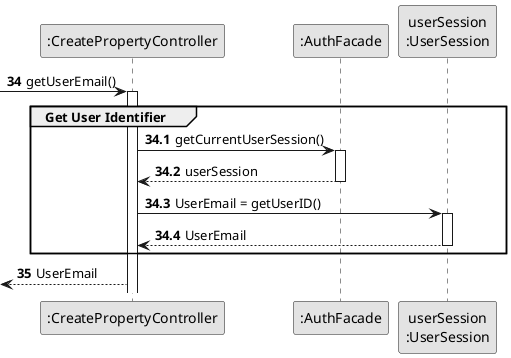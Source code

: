@startuml

skinparam monochrome true
skinparam packageStyle rectangle
skinparam shadowing false

participant ":CreatePropertyController" as CTRL
participant ":AuthFacade" as Auth
participant "userSession\n:UserSession" as SESSION

autonumber 34

-> CTRL : getUserEmail()
activate CTRL

    group Get User Identifier
        autonumber 34.1

        CTRL -> Auth : getCurrentUserSession()

        activate Auth

        Auth --> CTRL : userSession
        deactivate Auth

        CTRL -> SESSION : UserEmail = getUserID()

        activate SESSION

        SESSION --> CTRL : UserEmail
        deactivate SESSION
    end group

autonumber 35

<-- CTRL : UserEmail

@enduml